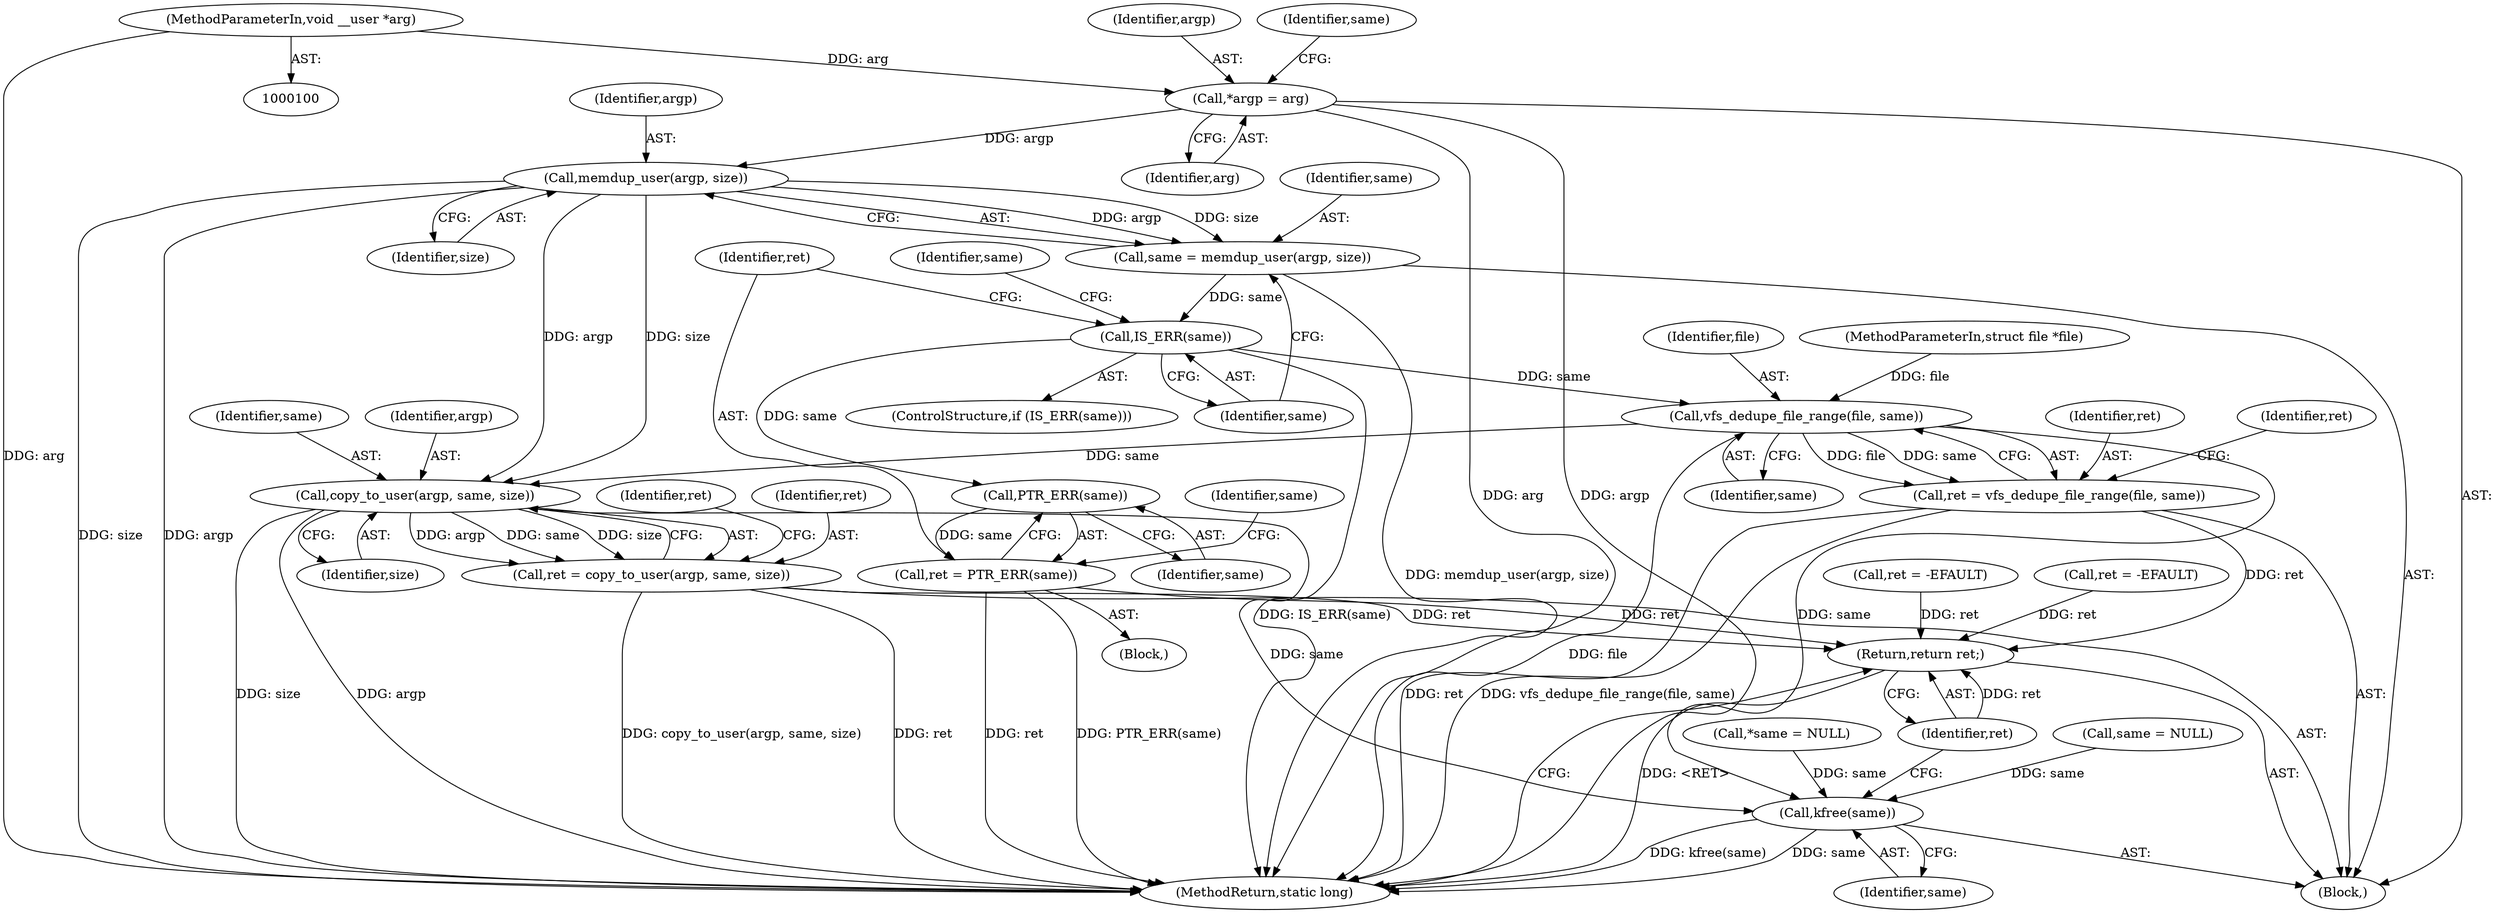 digraph "0_linux_10eec60ce79187686e052092e5383c99b4420a20@pointer" {
"1000102" [label="(MethodParameterIn,void __user *arg)"];
"1000105" [label="(Call,*argp = arg)"];
"1000130" [label="(Call,memdup_user(argp, size))"];
"1000128" [label="(Call,same = memdup_user(argp, size))"];
"1000134" [label="(Call,IS_ERR(same))"];
"1000139" [label="(Call,PTR_ERR(same))"];
"1000137" [label="(Call,ret = PTR_ERR(same))"];
"1000173" [label="(Return,return ret;)"];
"1000152" [label="(Call,vfs_dedupe_file_range(file, same))"];
"1000150" [label="(Call,ret = vfs_dedupe_file_range(file, same))"];
"1000160" [label="(Call,copy_to_user(argp, same, size))"];
"1000158" [label="(Call,ret = copy_to_user(argp, same, size))"];
"1000171" [label="(Call,kfree(same))"];
"1000154" [label="(Identifier,same)"];
"1000166" [label="(Call,ret = -EFAULT)"];
"1000123" [label="(Call,ret = -EFAULT)"];
"1000142" [label="(Identifier,same)"];
"1000137" [label="(Call,ret = PTR_ERR(same))"];
"1000161" [label="(Identifier,argp)"];
"1000175" [label="(MethodReturn,static long)"];
"1000162" [label="(Identifier,same)"];
"1000130" [label="(Call,memdup_user(argp, size))"];
"1000140" [label="(Identifier,same)"];
"1000153" [label="(Identifier,file)"];
"1000150" [label="(Call,ret = vfs_dedupe_file_range(file, same))"];
"1000107" [label="(Identifier,arg)"];
"1000151" [label="(Identifier,ret)"];
"1000163" [label="(Identifier,size)"];
"1000105" [label="(Call,*argp = arg)"];
"1000173" [label="(Return,return ret;)"];
"1000171" [label="(Call,kfree(same))"];
"1000172" [label="(Identifier,same)"];
"1000158" [label="(Call,ret = copy_to_user(argp, same, size))"];
"1000160" [label="(Call,copy_to_user(argp, same, size))"];
"1000101" [label="(MethodParameterIn,struct file *file)"];
"1000128" [label="(Call,same = memdup_user(argp, size))"];
"1000135" [label="(Identifier,same)"];
"1000139" [label="(Call,PTR_ERR(same))"];
"1000106" [label="(Identifier,argp)"];
"1000136" [label="(Block,)"];
"1000103" [label="(Block,)"];
"1000165" [label="(Identifier,ret)"];
"1000159" [label="(Identifier,ret)"];
"1000131" [label="(Identifier,argp)"];
"1000174" [label="(Identifier,ret)"];
"1000132" [label="(Identifier,size)"];
"1000133" [label="(ControlStructure,if (IS_ERR(same)))"];
"1000109" [label="(Call,*same = NULL)"];
"1000141" [label="(Call,same = NULL)"];
"1000152" [label="(Call,vfs_dedupe_file_range(file, same))"];
"1000102" [label="(MethodParameterIn,void __user *arg)"];
"1000134" [label="(Call,IS_ERR(same))"];
"1000156" [label="(Identifier,ret)"];
"1000138" [label="(Identifier,ret)"];
"1000147" [label="(Identifier,same)"];
"1000129" [label="(Identifier,same)"];
"1000110" [label="(Identifier,same)"];
"1000102" -> "1000100"  [label="AST: "];
"1000102" -> "1000175"  [label="DDG: arg"];
"1000102" -> "1000105"  [label="DDG: arg"];
"1000105" -> "1000103"  [label="AST: "];
"1000105" -> "1000107"  [label="CFG: "];
"1000106" -> "1000105"  [label="AST: "];
"1000107" -> "1000105"  [label="AST: "];
"1000110" -> "1000105"  [label="CFG: "];
"1000105" -> "1000175"  [label="DDG: arg"];
"1000105" -> "1000175"  [label="DDG: argp"];
"1000105" -> "1000130"  [label="DDG: argp"];
"1000130" -> "1000128"  [label="AST: "];
"1000130" -> "1000132"  [label="CFG: "];
"1000131" -> "1000130"  [label="AST: "];
"1000132" -> "1000130"  [label="AST: "];
"1000128" -> "1000130"  [label="CFG: "];
"1000130" -> "1000175"  [label="DDG: size"];
"1000130" -> "1000175"  [label="DDG: argp"];
"1000130" -> "1000128"  [label="DDG: argp"];
"1000130" -> "1000128"  [label="DDG: size"];
"1000130" -> "1000160"  [label="DDG: argp"];
"1000130" -> "1000160"  [label="DDG: size"];
"1000128" -> "1000103"  [label="AST: "];
"1000129" -> "1000128"  [label="AST: "];
"1000135" -> "1000128"  [label="CFG: "];
"1000128" -> "1000175"  [label="DDG: memdup_user(argp, size)"];
"1000128" -> "1000134"  [label="DDG: same"];
"1000134" -> "1000133"  [label="AST: "];
"1000134" -> "1000135"  [label="CFG: "];
"1000135" -> "1000134"  [label="AST: "];
"1000138" -> "1000134"  [label="CFG: "];
"1000147" -> "1000134"  [label="CFG: "];
"1000134" -> "1000175"  [label="DDG: IS_ERR(same)"];
"1000134" -> "1000139"  [label="DDG: same"];
"1000134" -> "1000152"  [label="DDG: same"];
"1000139" -> "1000137"  [label="AST: "];
"1000139" -> "1000140"  [label="CFG: "];
"1000140" -> "1000139"  [label="AST: "];
"1000137" -> "1000139"  [label="CFG: "];
"1000139" -> "1000137"  [label="DDG: same"];
"1000137" -> "1000136"  [label="AST: "];
"1000138" -> "1000137"  [label="AST: "];
"1000142" -> "1000137"  [label="CFG: "];
"1000137" -> "1000175"  [label="DDG: PTR_ERR(same)"];
"1000137" -> "1000175"  [label="DDG: ret"];
"1000137" -> "1000173"  [label="DDG: ret"];
"1000173" -> "1000103"  [label="AST: "];
"1000173" -> "1000174"  [label="CFG: "];
"1000174" -> "1000173"  [label="AST: "];
"1000175" -> "1000173"  [label="CFG: "];
"1000173" -> "1000175"  [label="DDG: <RET>"];
"1000174" -> "1000173"  [label="DDG: ret"];
"1000158" -> "1000173"  [label="DDG: ret"];
"1000150" -> "1000173"  [label="DDG: ret"];
"1000166" -> "1000173"  [label="DDG: ret"];
"1000123" -> "1000173"  [label="DDG: ret"];
"1000152" -> "1000150"  [label="AST: "];
"1000152" -> "1000154"  [label="CFG: "];
"1000153" -> "1000152"  [label="AST: "];
"1000154" -> "1000152"  [label="AST: "];
"1000150" -> "1000152"  [label="CFG: "];
"1000152" -> "1000175"  [label="DDG: file"];
"1000152" -> "1000150"  [label="DDG: file"];
"1000152" -> "1000150"  [label="DDG: same"];
"1000101" -> "1000152"  [label="DDG: file"];
"1000152" -> "1000160"  [label="DDG: same"];
"1000152" -> "1000171"  [label="DDG: same"];
"1000150" -> "1000103"  [label="AST: "];
"1000151" -> "1000150"  [label="AST: "];
"1000156" -> "1000150"  [label="CFG: "];
"1000150" -> "1000175"  [label="DDG: ret"];
"1000150" -> "1000175"  [label="DDG: vfs_dedupe_file_range(file, same)"];
"1000160" -> "1000158"  [label="AST: "];
"1000160" -> "1000163"  [label="CFG: "];
"1000161" -> "1000160"  [label="AST: "];
"1000162" -> "1000160"  [label="AST: "];
"1000163" -> "1000160"  [label="AST: "];
"1000158" -> "1000160"  [label="CFG: "];
"1000160" -> "1000175"  [label="DDG: size"];
"1000160" -> "1000175"  [label="DDG: argp"];
"1000160" -> "1000158"  [label="DDG: argp"];
"1000160" -> "1000158"  [label="DDG: same"];
"1000160" -> "1000158"  [label="DDG: size"];
"1000160" -> "1000171"  [label="DDG: same"];
"1000158" -> "1000103"  [label="AST: "];
"1000159" -> "1000158"  [label="AST: "];
"1000165" -> "1000158"  [label="CFG: "];
"1000158" -> "1000175"  [label="DDG: copy_to_user(argp, same, size)"];
"1000158" -> "1000175"  [label="DDG: ret"];
"1000171" -> "1000103"  [label="AST: "];
"1000171" -> "1000172"  [label="CFG: "];
"1000172" -> "1000171"  [label="AST: "];
"1000174" -> "1000171"  [label="CFG: "];
"1000171" -> "1000175"  [label="DDG: same"];
"1000171" -> "1000175"  [label="DDG: kfree(same)"];
"1000141" -> "1000171"  [label="DDG: same"];
"1000109" -> "1000171"  [label="DDG: same"];
}
